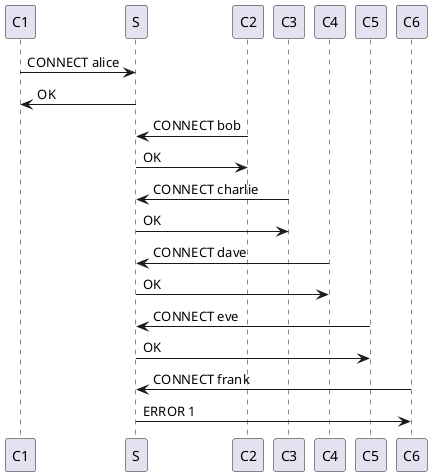 @startuml
C1->S: CONNECT alice
S->C1: OK
C2->S: CONNECT bob
S->C2: OK
C3->S: CONNECT charlie
S->C3: OK
C4->S: CONNECT dave
S->C4: OK
C5->S: CONNECT eve
S->C5: OK
C6->S: CONNECT frank
S->C6: ERROR 1
@enduml
